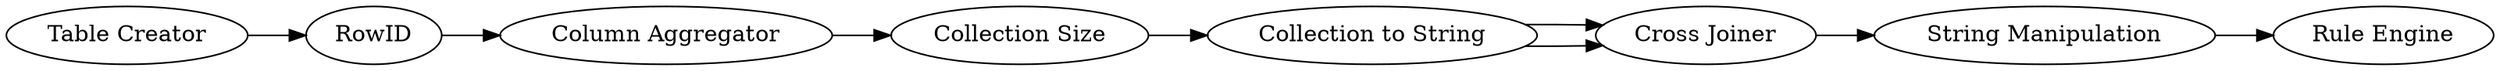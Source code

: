 digraph {
	1137 [label="Table Creator"]
	1145 [label="Column Aggregator"]
	1148 [label="Collection Size"]
	1149 [label="Cross Joiner"]
	1151 [label=RowID]
	1154 [label="Collection to String"]
	1157 [label="String Manipulation"]
	1159 [label="Rule Engine"]
	1137 -> 1151
	1145 -> 1148
	1148 -> 1154
	1149 -> 1157
	1151 -> 1145
	1154 -> 1149
	1154 -> 1149
	1157 -> 1159
	rankdir=LR
}
